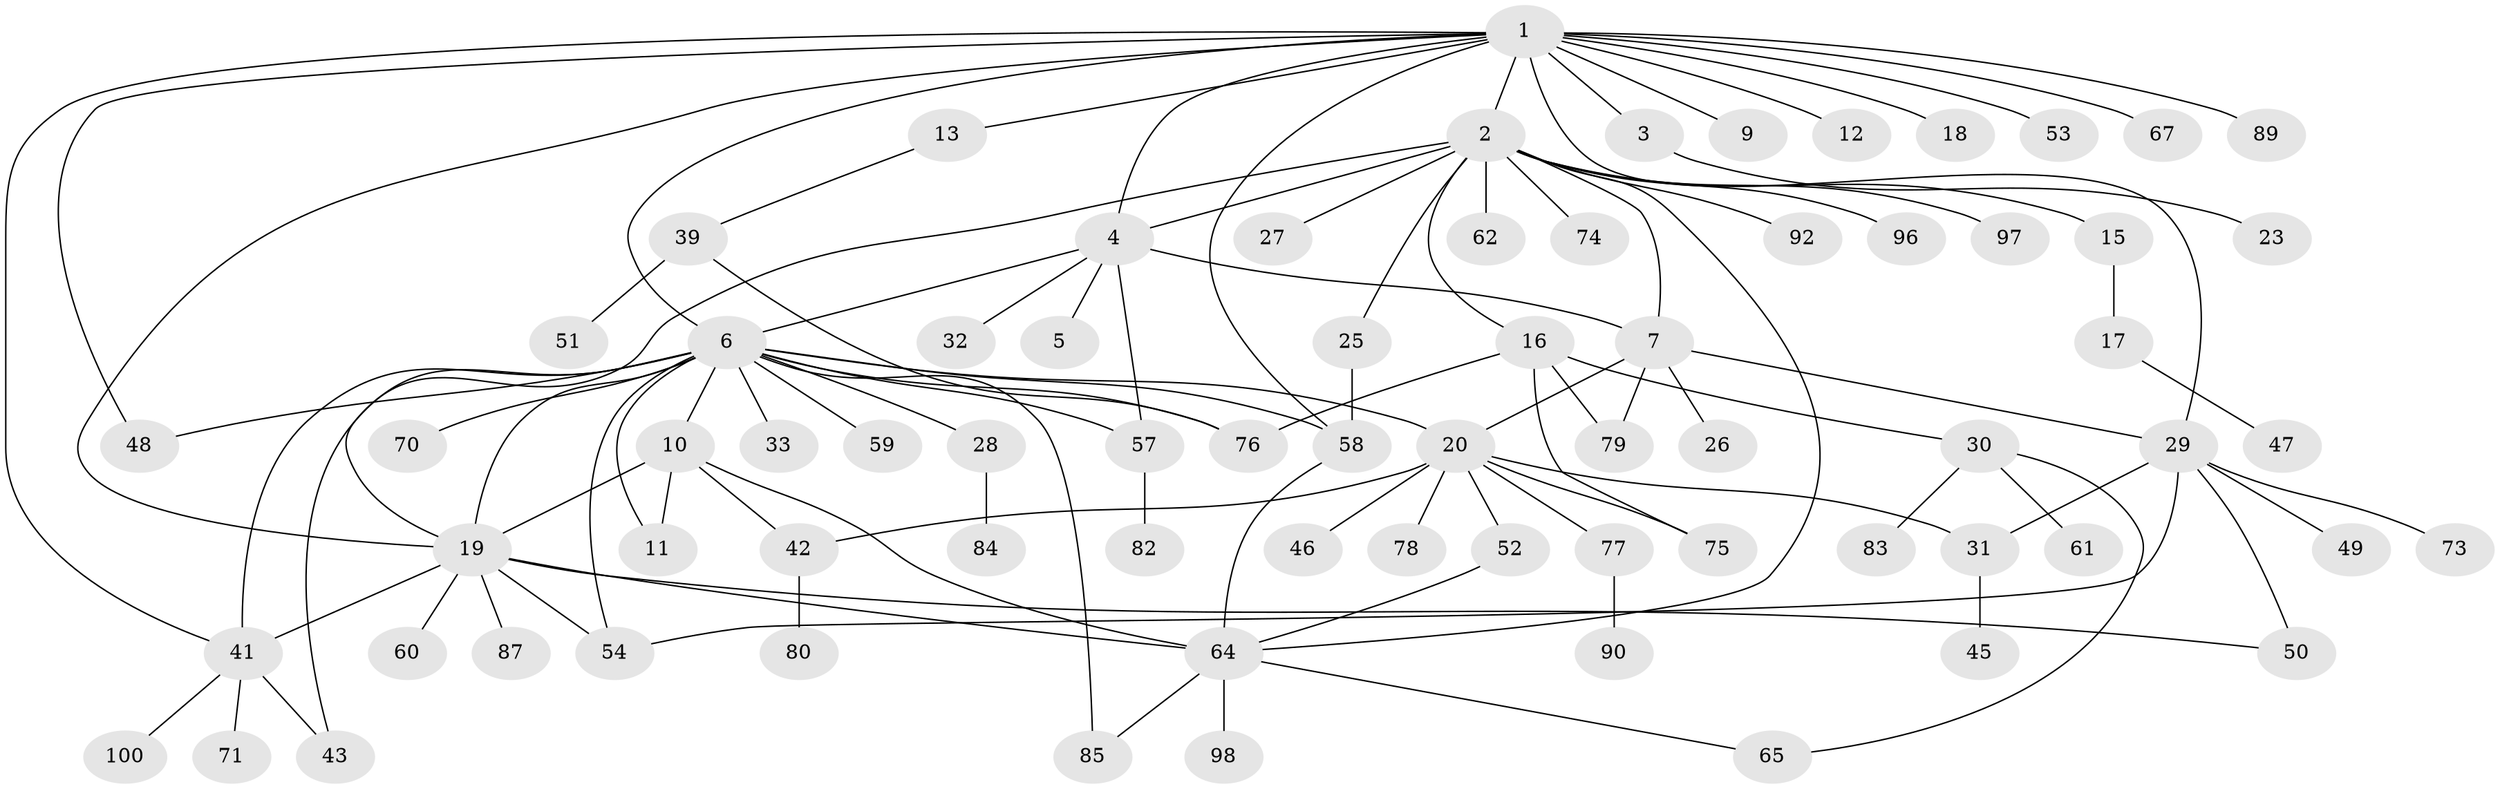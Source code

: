 // original degree distribution, {17: 0.01, 15: 0.01, 3: 0.11, 7: 0.03, 1: 0.45, 16: 0.01, 5: 0.04, 2: 0.25, 6: 0.02, 4: 0.06, 9: 0.01}
// Generated by graph-tools (version 1.1) at 2025/11/02/21/25 10:11:09]
// undirected, 73 vertices, 103 edges
graph export_dot {
graph [start="1"]
  node [color=gray90,style=filled];
  1 [super="+36"];
  2 [super="+55"];
  3 [super="+35"];
  4 [super="+14"];
  5;
  6 [super="+8"];
  7 [super="+21"];
  9;
  10;
  11 [super="+91"];
  12 [super="+66"];
  13;
  15 [super="+44"];
  16 [super="+34"];
  17 [super="+24"];
  18;
  19 [super="+22"];
  20 [super="+37"];
  23;
  25;
  26;
  27;
  28 [super="+56"];
  29 [super="+40"];
  30 [super="+38"];
  31;
  32;
  33;
  39 [super="+81"];
  41 [super="+86"];
  42;
  43 [super="+63"];
  45;
  46;
  47;
  48;
  49;
  50 [super="+93"];
  51;
  52;
  53;
  54 [super="+69"];
  57 [super="+68"];
  58;
  59;
  60 [super="+88"];
  61;
  62;
  64 [super="+72"];
  65;
  67;
  70;
  71;
  73;
  74;
  75;
  76 [super="+94"];
  77;
  78;
  79;
  80;
  82;
  83;
  84;
  85;
  87;
  89 [super="+99"];
  90 [super="+95"];
  92;
  96;
  97;
  98;
  100;
  1 -- 2;
  1 -- 3;
  1 -- 6;
  1 -- 9;
  1 -- 12;
  1 -- 13;
  1 -- 18;
  1 -- 19;
  1 -- 48;
  1 -- 53;
  1 -- 58;
  1 -- 67;
  1 -- 89;
  1 -- 41;
  1 -- 29;
  1 -- 4;
  2 -- 4;
  2 -- 7;
  2 -- 15;
  2 -- 16;
  2 -- 19;
  2 -- 25;
  2 -- 27;
  2 -- 62;
  2 -- 74;
  2 -- 92;
  2 -- 96;
  2 -- 97;
  2 -- 64;
  3 -- 23;
  4 -- 5;
  4 -- 6;
  4 -- 7;
  4 -- 32;
  4 -- 57;
  6 -- 10;
  6 -- 19 [weight=2];
  6 -- 28;
  6 -- 33;
  6 -- 48;
  6 -- 54;
  6 -- 58;
  6 -- 59;
  6 -- 70;
  6 -- 85;
  6 -- 41;
  6 -- 20;
  6 -- 57;
  6 -- 76;
  6 -- 43;
  6 -- 11;
  7 -- 29;
  7 -- 79;
  7 -- 26;
  7 -- 20;
  10 -- 11;
  10 -- 42;
  10 -- 64;
  10 -- 19;
  13 -- 39;
  15 -- 17;
  16 -- 30;
  16 -- 75;
  16 -- 76;
  16 -- 79;
  17 -- 47;
  19 -- 64;
  19 -- 41;
  19 -- 50;
  19 -- 54;
  19 -- 87;
  19 -- 60;
  20 -- 31;
  20 -- 46;
  20 -- 77;
  20 -- 78;
  20 -- 42;
  20 -- 75;
  20 -- 52;
  25 -- 58;
  28 -- 84;
  29 -- 49;
  29 -- 54;
  29 -- 73;
  29 -- 31;
  29 -- 50;
  30 -- 83;
  30 -- 65;
  30 -- 61;
  31 -- 45;
  39 -- 51;
  39 -- 76;
  41 -- 43;
  41 -- 71;
  41 -- 100;
  42 -- 80;
  52 -- 64;
  57 -- 82;
  58 -- 64;
  64 -- 98;
  64 -- 65;
  64 -- 85;
  77 -- 90;
}
